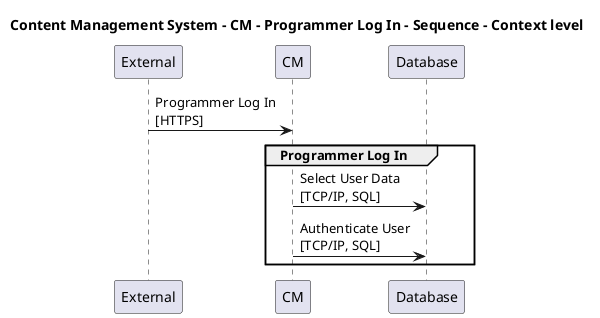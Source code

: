 @startuml

title Content Management System - CM - Programmer Log In - Sequence - Context level

participant "External" as C4InterFlow.SoftwareSystems.ExternalSystem
participant "CM" as ContentManagementSystem.SoftwareSystems.CM
participant "Database" as ContentManagementSystem.SoftwareSystems.Database

C4InterFlow.SoftwareSystems.ExternalSystem -> ContentManagementSystem.SoftwareSystems.CM : Programmer Log In\n[HTTPS]
group Programmer Log In
ContentManagementSystem.SoftwareSystems.CM -> ContentManagementSystem.SoftwareSystems.Database : Select User Data\n[TCP/IP, SQL]
ContentManagementSystem.SoftwareSystems.CM -> ContentManagementSystem.SoftwareSystems.Database : Authenticate User\n[TCP/IP, SQL]
end


@enduml

